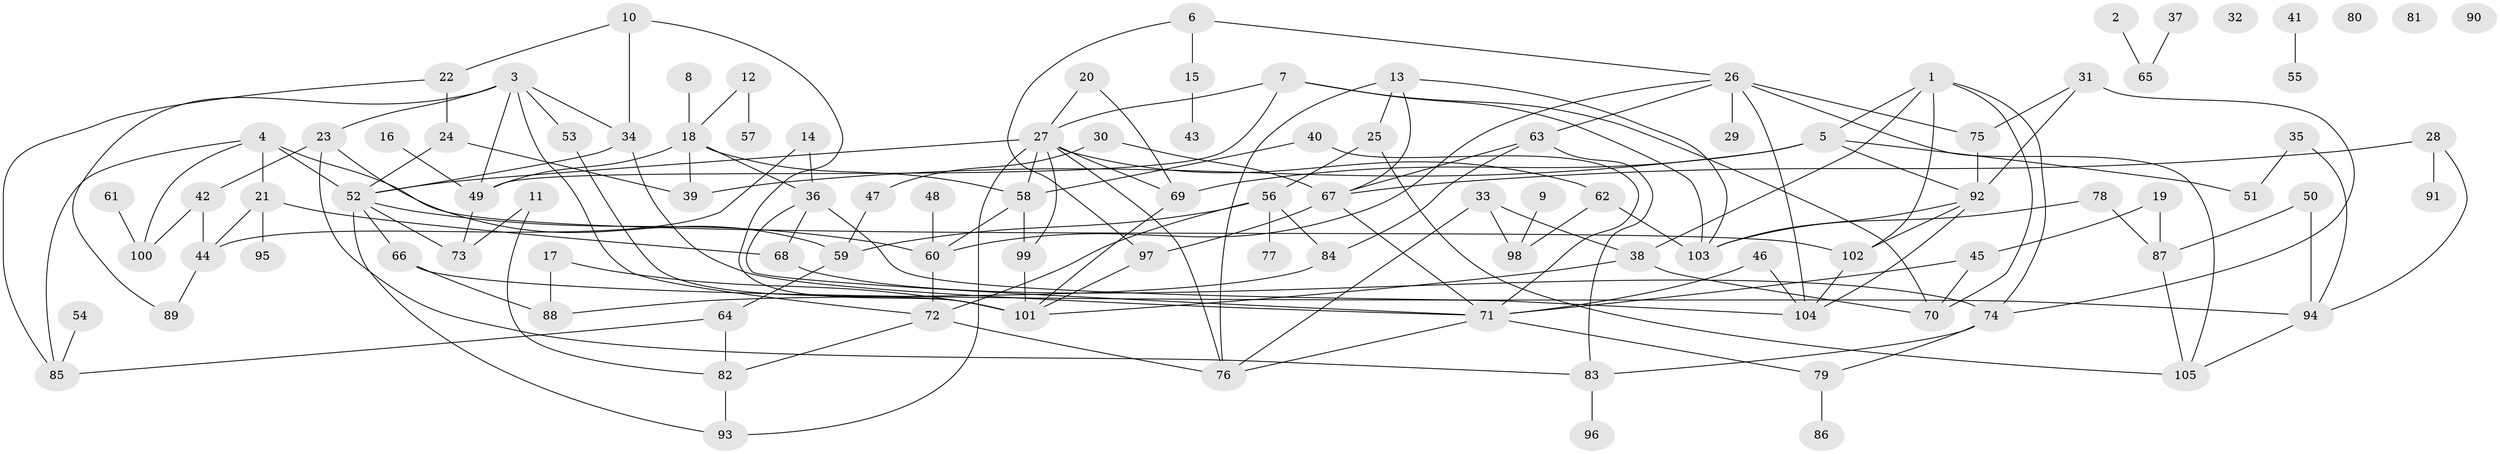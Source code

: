 // coarse degree distribution, {4: 0.14285714285714285, 1: 0.19047619047619047, 5: 0.14285714285714285, 0: 0.14285714285714285, 7: 0.07142857142857142, 3: 0.047619047619047616, 12: 0.023809523809523808, 2: 0.09523809523809523, 13: 0.023809523809523808, 8: 0.023809523809523808, 6: 0.09523809523809523}
// Generated by graph-tools (version 1.1) at 2025/42/03/04/25 21:42:57]
// undirected, 105 vertices, 165 edges
graph export_dot {
graph [start="1"]
  node [color=gray90,style=filled];
  1;
  2;
  3;
  4;
  5;
  6;
  7;
  8;
  9;
  10;
  11;
  12;
  13;
  14;
  15;
  16;
  17;
  18;
  19;
  20;
  21;
  22;
  23;
  24;
  25;
  26;
  27;
  28;
  29;
  30;
  31;
  32;
  33;
  34;
  35;
  36;
  37;
  38;
  39;
  40;
  41;
  42;
  43;
  44;
  45;
  46;
  47;
  48;
  49;
  50;
  51;
  52;
  53;
  54;
  55;
  56;
  57;
  58;
  59;
  60;
  61;
  62;
  63;
  64;
  65;
  66;
  67;
  68;
  69;
  70;
  71;
  72;
  73;
  74;
  75;
  76;
  77;
  78;
  79;
  80;
  81;
  82;
  83;
  84;
  85;
  86;
  87;
  88;
  89;
  90;
  91;
  92;
  93;
  94;
  95;
  96;
  97;
  98;
  99;
  100;
  101;
  102;
  103;
  104;
  105;
  1 -- 5;
  1 -- 38;
  1 -- 70;
  1 -- 74;
  1 -- 102;
  2 -- 65;
  3 -- 23;
  3 -- 34;
  3 -- 49;
  3 -- 53;
  3 -- 72;
  3 -- 89;
  4 -- 21;
  4 -- 52;
  4 -- 85;
  4 -- 100;
  4 -- 102;
  5 -- 39;
  5 -- 51;
  5 -- 69;
  5 -- 92;
  6 -- 15;
  6 -- 26;
  6 -- 97;
  7 -- 27;
  7 -- 49;
  7 -- 70;
  7 -- 103;
  8 -- 18;
  9 -- 98;
  10 -- 22;
  10 -- 34;
  10 -- 101;
  11 -- 73;
  11 -- 82;
  12 -- 18;
  12 -- 57;
  13 -- 25;
  13 -- 67;
  13 -- 76;
  13 -- 103;
  14 -- 36;
  14 -- 44;
  15 -- 43;
  16 -- 49;
  17 -- 88;
  17 -- 101;
  18 -- 36;
  18 -- 39;
  18 -- 49;
  18 -- 58;
  19 -- 45;
  19 -- 87;
  20 -- 27;
  20 -- 69;
  21 -- 44;
  21 -- 68;
  21 -- 95;
  22 -- 24;
  22 -- 85;
  23 -- 42;
  23 -- 59;
  23 -- 83;
  24 -- 39;
  24 -- 52;
  25 -- 56;
  25 -- 105;
  26 -- 29;
  26 -- 60;
  26 -- 63;
  26 -- 75;
  26 -- 104;
  26 -- 105;
  27 -- 52;
  27 -- 58;
  27 -- 62;
  27 -- 69;
  27 -- 76;
  27 -- 93;
  27 -- 99;
  28 -- 67;
  28 -- 91;
  28 -- 94;
  30 -- 47;
  30 -- 67;
  31 -- 74;
  31 -- 75;
  31 -- 92;
  33 -- 38;
  33 -- 76;
  33 -- 98;
  34 -- 52;
  34 -- 71;
  35 -- 51;
  35 -- 94;
  36 -- 68;
  36 -- 71;
  36 -- 104;
  37 -- 65;
  38 -- 70;
  38 -- 101;
  40 -- 58;
  40 -- 71;
  41 -- 55;
  42 -- 44;
  42 -- 100;
  44 -- 89;
  45 -- 70;
  45 -- 71;
  46 -- 71;
  46 -- 104;
  47 -- 59;
  48 -- 60;
  49 -- 73;
  50 -- 87;
  50 -- 94;
  52 -- 60;
  52 -- 66;
  52 -- 73;
  52 -- 93;
  53 -- 101;
  54 -- 85;
  56 -- 59;
  56 -- 72;
  56 -- 77;
  56 -- 84;
  58 -- 60;
  58 -- 99;
  59 -- 64;
  60 -- 72;
  61 -- 100;
  62 -- 98;
  62 -- 103;
  63 -- 67;
  63 -- 83;
  63 -- 84;
  64 -- 82;
  64 -- 85;
  66 -- 88;
  66 -- 94;
  67 -- 71;
  67 -- 97;
  68 -- 74;
  69 -- 101;
  71 -- 76;
  71 -- 79;
  72 -- 76;
  72 -- 82;
  74 -- 79;
  74 -- 83;
  75 -- 92;
  78 -- 87;
  78 -- 103;
  79 -- 86;
  82 -- 93;
  83 -- 96;
  84 -- 88;
  87 -- 105;
  92 -- 102;
  92 -- 103;
  92 -- 104;
  94 -- 105;
  97 -- 101;
  99 -- 101;
  102 -- 104;
}
